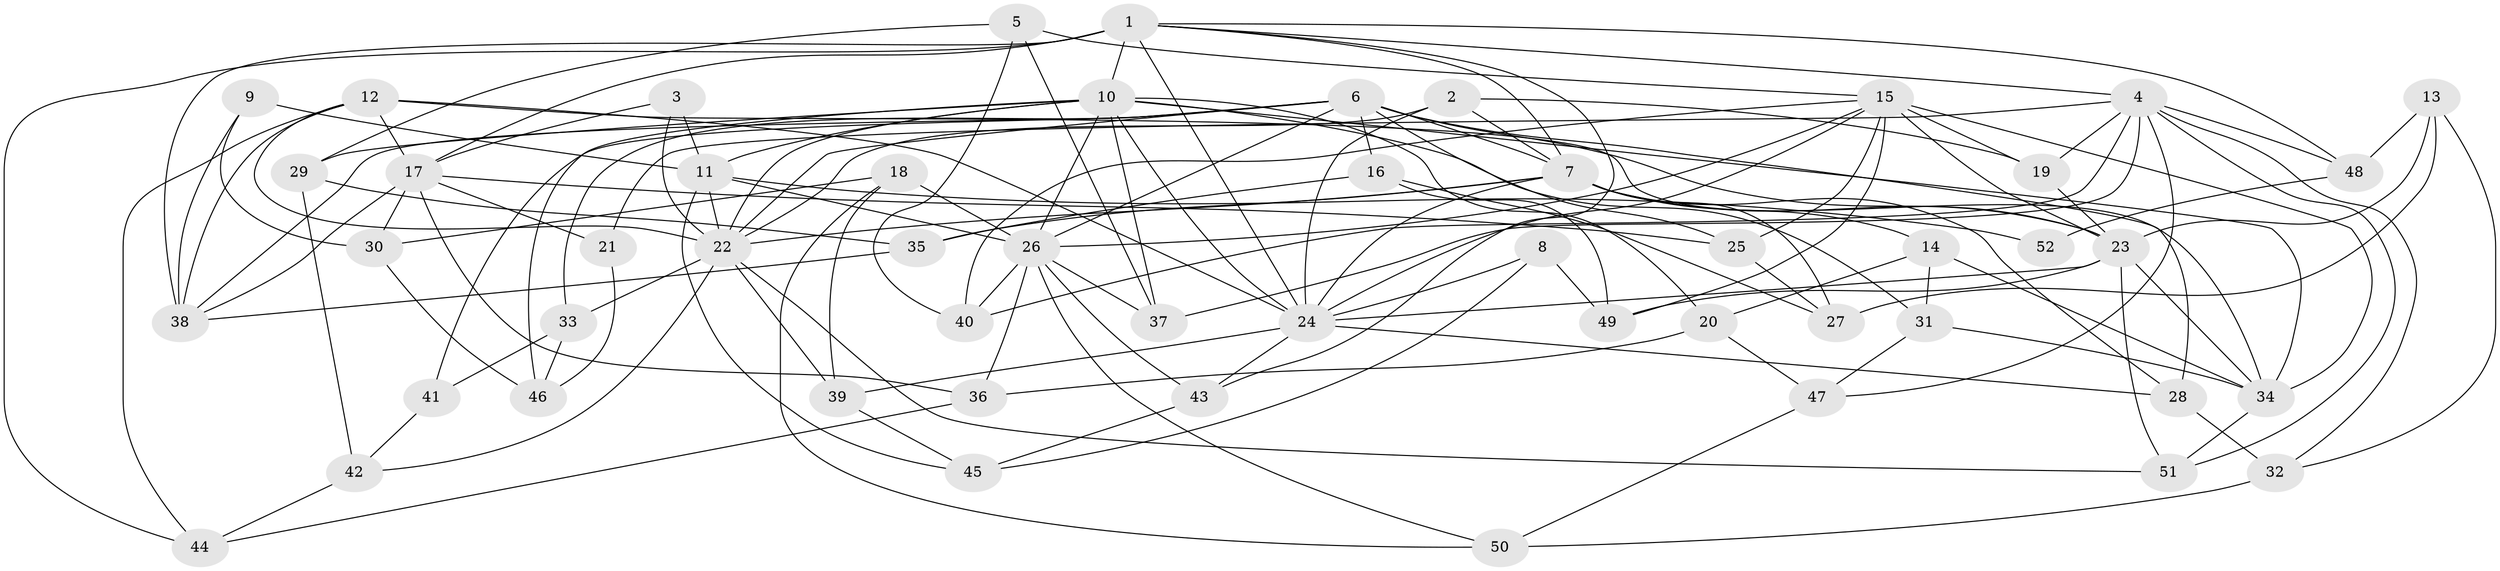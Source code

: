 // original degree distribution, {4: 1.0}
// Generated by graph-tools (version 1.1) at 2025/54/03/04/25 22:54:04]
// undirected, 52 vertices, 137 edges
graph export_dot {
  node [color=gray90,style=filled];
  1;
  2;
  3;
  4;
  5;
  6;
  7;
  8;
  9;
  10;
  11;
  12;
  13;
  14;
  15;
  16;
  17;
  18;
  19;
  20;
  21;
  22;
  23;
  24;
  25;
  26;
  27;
  28;
  29;
  30;
  31;
  32;
  33;
  34;
  35;
  36;
  37;
  38;
  39;
  40;
  41;
  42;
  43;
  44;
  45;
  46;
  47;
  48;
  49;
  50;
  51;
  52;
  1 -- 4 [weight=1.0];
  1 -- 7 [weight=1.0];
  1 -- 10 [weight=1.0];
  1 -- 17 [weight=1.0];
  1 -- 24 [weight=1.0];
  1 -- 38 [weight=2.0];
  1 -- 43 [weight=1.0];
  1 -- 44 [weight=1.0];
  1 -- 48 [weight=1.0];
  2 -- 7 [weight=1.0];
  2 -- 19 [weight=1.0];
  2 -- 22 [weight=1.0];
  2 -- 24 [weight=1.0];
  3 -- 11 [weight=2.0];
  3 -- 17 [weight=1.0];
  3 -- 22 [weight=1.0];
  4 -- 19 [weight=1.0];
  4 -- 21 [weight=2.0];
  4 -- 32 [weight=1.0];
  4 -- 37 [weight=1.0];
  4 -- 40 [weight=1.0];
  4 -- 47 [weight=1.0];
  4 -- 48 [weight=1.0];
  4 -- 51 [weight=1.0];
  5 -- 15 [weight=1.0];
  5 -- 29 [weight=1.0];
  5 -- 37 [weight=1.0];
  5 -- 40 [weight=1.0];
  6 -- 7 [weight=1.0];
  6 -- 16 [weight=1.0];
  6 -- 22 [weight=1.0];
  6 -- 23 [weight=2.0];
  6 -- 25 [weight=1.0];
  6 -- 26 [weight=1.0];
  6 -- 28 [weight=1.0];
  6 -- 33 [weight=1.0];
  6 -- 38 [weight=1.0];
  6 -- 41 [weight=2.0];
  7 -- 14 [weight=1.0];
  7 -- 22 [weight=1.0];
  7 -- 23 [weight=1.0];
  7 -- 24 [weight=1.0];
  7 -- 27 [weight=1.0];
  7 -- 28 [weight=1.0];
  7 -- 35 [weight=1.0];
  8 -- 24 [weight=2.0];
  8 -- 45 [weight=1.0];
  8 -- 49 [weight=1.0];
  9 -- 11 [weight=2.0];
  9 -- 30 [weight=1.0];
  9 -- 38 [weight=1.0];
  10 -- 11 [weight=1.0];
  10 -- 20 [weight=1.0];
  10 -- 22 [weight=1.0];
  10 -- 24 [weight=1.0];
  10 -- 26 [weight=2.0];
  10 -- 29 [weight=1.0];
  10 -- 31 [weight=1.0];
  10 -- 34 [weight=1.0];
  10 -- 37 [weight=1.0];
  10 -- 46 [weight=1.0];
  11 -- 22 [weight=1.0];
  11 -- 26 [weight=2.0];
  11 -- 45 [weight=1.0];
  11 -- 52 [weight=3.0];
  12 -- 17 [weight=2.0];
  12 -- 22 [weight=2.0];
  12 -- 24 [weight=1.0];
  12 -- 34 [weight=1.0];
  12 -- 38 [weight=1.0];
  12 -- 44 [weight=1.0];
  13 -- 23 [weight=1.0];
  13 -- 27 [weight=1.0];
  13 -- 32 [weight=1.0];
  13 -- 48 [weight=1.0];
  14 -- 20 [weight=1.0];
  14 -- 31 [weight=1.0];
  14 -- 34 [weight=1.0];
  15 -- 19 [weight=1.0];
  15 -- 23 [weight=1.0];
  15 -- 24 [weight=1.0];
  15 -- 25 [weight=1.0];
  15 -- 26 [weight=1.0];
  15 -- 34 [weight=2.0];
  15 -- 40 [weight=1.0];
  15 -- 49 [weight=1.0];
  16 -- 27 [weight=1.0];
  16 -- 35 [weight=1.0];
  16 -- 49 [weight=1.0];
  17 -- 21 [weight=1.0];
  17 -- 25 [weight=1.0];
  17 -- 30 [weight=1.0];
  17 -- 36 [weight=1.0];
  17 -- 38 [weight=2.0];
  18 -- 26 [weight=1.0];
  18 -- 30 [weight=1.0];
  18 -- 39 [weight=1.0];
  18 -- 50 [weight=1.0];
  19 -- 23 [weight=1.0];
  20 -- 36 [weight=1.0];
  20 -- 47 [weight=1.0];
  21 -- 46 [weight=1.0];
  22 -- 33 [weight=1.0];
  22 -- 39 [weight=1.0];
  22 -- 42 [weight=1.0];
  22 -- 51 [weight=1.0];
  23 -- 24 [weight=1.0];
  23 -- 34 [weight=1.0];
  23 -- 49 [weight=1.0];
  23 -- 51 [weight=1.0];
  24 -- 28 [weight=1.0];
  24 -- 39 [weight=1.0];
  24 -- 43 [weight=1.0];
  25 -- 27 [weight=1.0];
  26 -- 36 [weight=1.0];
  26 -- 37 [weight=1.0];
  26 -- 40 [weight=1.0];
  26 -- 43 [weight=1.0];
  26 -- 50 [weight=1.0];
  28 -- 32 [weight=1.0];
  29 -- 35 [weight=1.0];
  29 -- 42 [weight=1.0];
  30 -- 46 [weight=1.0];
  31 -- 34 [weight=1.0];
  31 -- 47 [weight=1.0];
  32 -- 50 [weight=1.0];
  33 -- 41 [weight=1.0];
  33 -- 46 [weight=1.0];
  34 -- 51 [weight=1.0];
  35 -- 38 [weight=1.0];
  36 -- 44 [weight=1.0];
  39 -- 45 [weight=1.0];
  41 -- 42 [weight=1.0];
  42 -- 44 [weight=1.0];
  43 -- 45 [weight=1.0];
  47 -- 50 [weight=1.0];
  48 -- 52 [weight=1.0];
}
